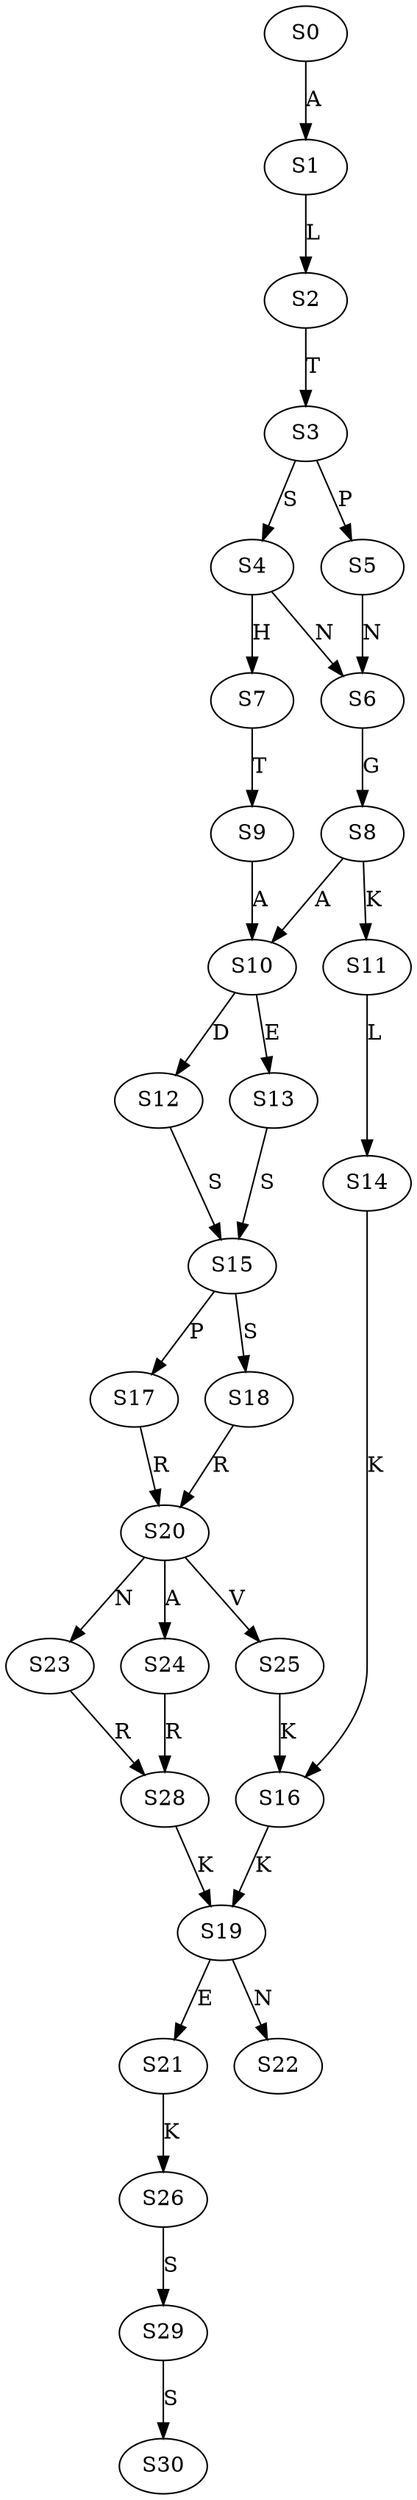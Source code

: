 strict digraph  {
	S0 -> S1 [ label = A ];
	S1 -> S2 [ label = L ];
	S2 -> S3 [ label = T ];
	S3 -> S4 [ label = S ];
	S3 -> S5 [ label = P ];
	S4 -> S6 [ label = N ];
	S4 -> S7 [ label = H ];
	S5 -> S6 [ label = N ];
	S6 -> S8 [ label = G ];
	S7 -> S9 [ label = T ];
	S8 -> S10 [ label = A ];
	S8 -> S11 [ label = K ];
	S9 -> S10 [ label = A ];
	S10 -> S12 [ label = D ];
	S10 -> S13 [ label = E ];
	S11 -> S14 [ label = L ];
	S12 -> S15 [ label = S ];
	S13 -> S15 [ label = S ];
	S14 -> S16 [ label = K ];
	S15 -> S17 [ label = P ];
	S15 -> S18 [ label = S ];
	S16 -> S19 [ label = K ];
	S17 -> S20 [ label = R ];
	S18 -> S20 [ label = R ];
	S19 -> S21 [ label = E ];
	S19 -> S22 [ label = N ];
	S20 -> S23 [ label = N ];
	S20 -> S24 [ label = A ];
	S20 -> S25 [ label = V ];
	S21 -> S26 [ label = K ];
	S23 -> S28 [ label = R ];
	S24 -> S28 [ label = R ];
	S25 -> S16 [ label = K ];
	S26 -> S29 [ label = S ];
	S28 -> S19 [ label = K ];
	S29 -> S30 [ label = S ];
}
